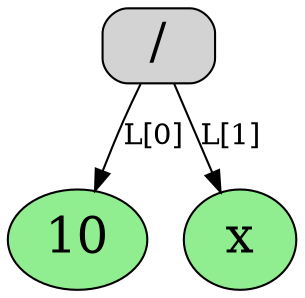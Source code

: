digraph{
node [color = "black", fontsize = 24, shape = "box", style = "filled, rounded", fillcolor = "lightgray"]
edge [color = "black", fontsize = 24]
"10" [shape = "ellipse", fillcolor = "lightgreen"] 
"x" [shape = "ellipse", fillcolor = "lightgreen"] 
 "/" 
 "/" ->  "x" [label = "L[1]", fontsize = 14] 
 "/" ->  "10" [label = "L[0]", fontsize = 14] 
}